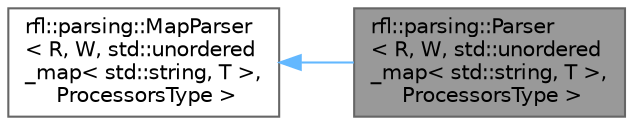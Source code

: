 digraph "rfl::parsing::Parser&lt; R, W, std::unordered_map&lt; std::string, T &gt;, ProcessorsType &gt;"
{
 // LATEX_PDF_SIZE
  bgcolor="transparent";
  edge [fontname=Helvetica,fontsize=10,labelfontname=Helvetica,labelfontsize=10];
  node [fontname=Helvetica,fontsize=10,shape=box,height=0.2,width=0.4];
  rankdir="LR";
  Node1 [id="Node000001",label="rfl::parsing::Parser\l\< R, W, std::unordered\l_map\< std::string, T \>,\l ProcessorsType \>",height=0.2,width=0.4,color="gray40", fillcolor="grey60", style="filled", fontcolor="black",tooltip=" "];
  Node2 -> Node1 [id="edge2_Node000001_Node000002",dir="back",color="steelblue1",style="solid",tooltip=" "];
  Node2 [id="Node000002",label="rfl::parsing::MapParser\l\< R, W, std::unordered\l_map\< std::string, T \>,\l ProcessorsType \>",height=0.2,width=0.4,color="gray40", fillcolor="white", style="filled",URL="$structrfl_1_1parsing_1_1_map_parser.html",tooltip=" "];
}
